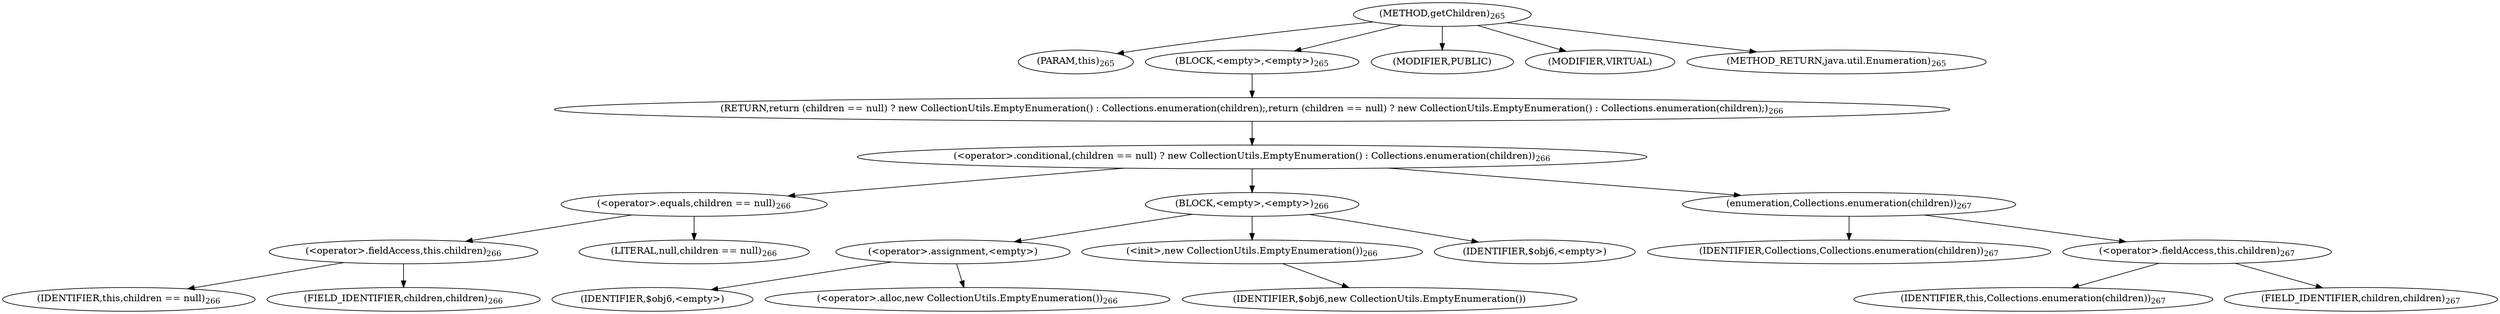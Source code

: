 digraph "getChildren" {  
"445" [label = <(METHOD,getChildren)<SUB>265</SUB>> ]
"446" [label = <(PARAM,this)<SUB>265</SUB>> ]
"447" [label = <(BLOCK,&lt;empty&gt;,&lt;empty&gt;)<SUB>265</SUB>> ]
"448" [label = <(RETURN,return (children == null) ? new CollectionUtils.EmptyEnumeration() : Collections.enumeration(children);,return (children == null) ? new CollectionUtils.EmptyEnumeration() : Collections.enumeration(children);)<SUB>266</SUB>> ]
"449" [label = <(&lt;operator&gt;.conditional,(children == null) ? new CollectionUtils.EmptyEnumeration() : Collections.enumeration(children))<SUB>266</SUB>> ]
"450" [label = <(&lt;operator&gt;.equals,children == null)<SUB>266</SUB>> ]
"451" [label = <(&lt;operator&gt;.fieldAccess,this.children)<SUB>266</SUB>> ]
"452" [label = <(IDENTIFIER,this,children == null)<SUB>266</SUB>> ]
"453" [label = <(FIELD_IDENTIFIER,children,children)<SUB>266</SUB>> ]
"454" [label = <(LITERAL,null,children == null)<SUB>266</SUB>> ]
"455" [label = <(BLOCK,&lt;empty&gt;,&lt;empty&gt;)<SUB>266</SUB>> ]
"456" [label = <(&lt;operator&gt;.assignment,&lt;empty&gt;)> ]
"457" [label = <(IDENTIFIER,$obj6,&lt;empty&gt;)> ]
"458" [label = <(&lt;operator&gt;.alloc,new CollectionUtils.EmptyEnumeration())<SUB>266</SUB>> ]
"459" [label = <(&lt;init&gt;,new CollectionUtils.EmptyEnumeration())<SUB>266</SUB>> ]
"460" [label = <(IDENTIFIER,$obj6,new CollectionUtils.EmptyEnumeration())> ]
"461" [label = <(IDENTIFIER,$obj6,&lt;empty&gt;)> ]
"462" [label = <(enumeration,Collections.enumeration(children))<SUB>267</SUB>> ]
"463" [label = <(IDENTIFIER,Collections,Collections.enumeration(children))<SUB>267</SUB>> ]
"464" [label = <(&lt;operator&gt;.fieldAccess,this.children)<SUB>267</SUB>> ]
"465" [label = <(IDENTIFIER,this,Collections.enumeration(children))<SUB>267</SUB>> ]
"466" [label = <(FIELD_IDENTIFIER,children,children)<SUB>267</SUB>> ]
"467" [label = <(MODIFIER,PUBLIC)> ]
"468" [label = <(MODIFIER,VIRTUAL)> ]
"469" [label = <(METHOD_RETURN,java.util.Enumeration)<SUB>265</SUB>> ]
  "445" -> "446" 
  "445" -> "447" 
  "445" -> "467" 
  "445" -> "468" 
  "445" -> "469" 
  "447" -> "448" 
  "448" -> "449" 
  "449" -> "450" 
  "449" -> "455" 
  "449" -> "462" 
  "450" -> "451" 
  "450" -> "454" 
  "451" -> "452" 
  "451" -> "453" 
  "455" -> "456" 
  "455" -> "459" 
  "455" -> "461" 
  "456" -> "457" 
  "456" -> "458" 
  "459" -> "460" 
  "462" -> "463" 
  "462" -> "464" 
  "464" -> "465" 
  "464" -> "466" 
}
